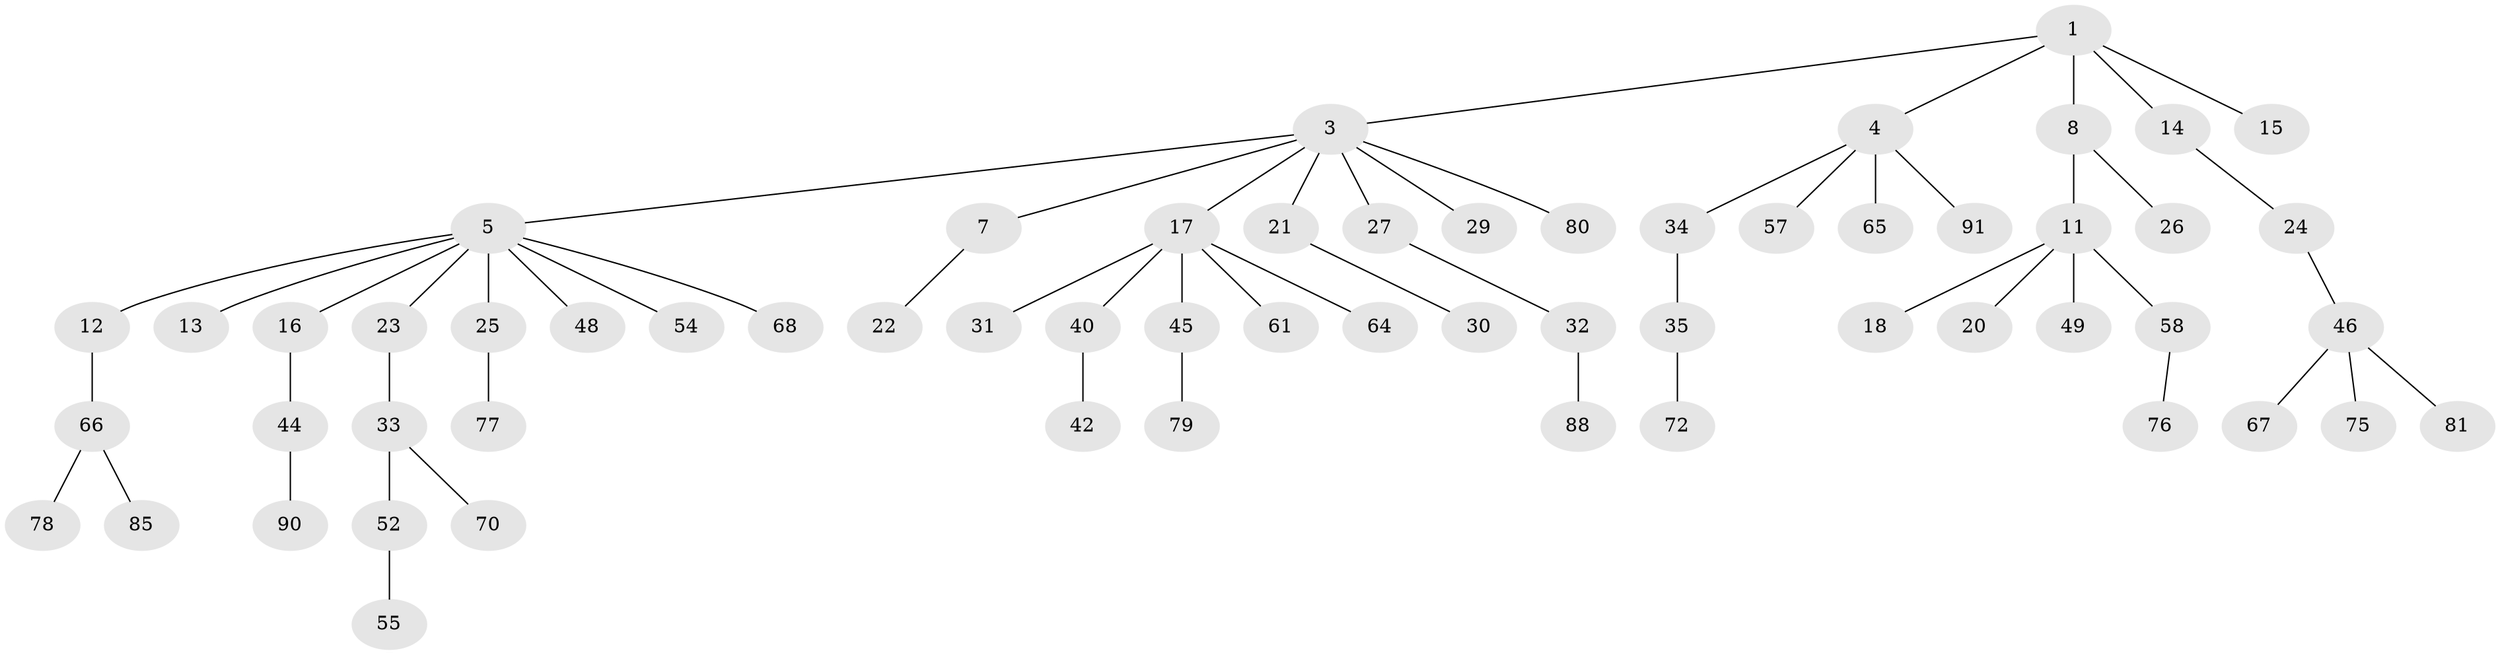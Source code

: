 // Generated by graph-tools (version 1.1) at 2025/24/03/03/25 07:24:07]
// undirected, 60 vertices, 59 edges
graph export_dot {
graph [start="1"]
  node [color=gray90,style=filled];
  1 [super="+2"];
  3 [super="+6"];
  4 [super="+9"];
  5 [super="+36"];
  7 [super="+82"];
  8 [super="+10"];
  11 [super="+59"];
  12 [super="+84"];
  13 [super="+19"];
  14;
  15;
  16 [super="+62"];
  17 [super="+43"];
  18;
  20;
  21 [super="+51"];
  22 [super="+28"];
  23 [super="+87"];
  24 [super="+56"];
  25 [super="+38"];
  26 [super="+37"];
  27 [super="+53"];
  29 [super="+41"];
  30 [super="+50"];
  31;
  32 [super="+63"];
  33 [super="+39"];
  34 [super="+73"];
  35 [super="+86"];
  40 [super="+89"];
  42;
  44;
  45 [super="+47"];
  46 [super="+74"];
  48;
  49;
  52;
  54;
  55 [super="+60"];
  57;
  58 [super="+71"];
  61;
  64 [super="+83"];
  65;
  66 [super="+69"];
  67;
  68;
  70;
  72;
  75;
  76;
  77;
  78;
  79;
  80;
  81;
  85;
  88;
  90;
  91;
  1 -- 8;
  1 -- 15;
  1 -- 3;
  1 -- 4;
  1 -- 14;
  3 -- 5;
  3 -- 80;
  3 -- 17;
  3 -- 21;
  3 -- 7;
  3 -- 27;
  3 -- 29;
  4 -- 57;
  4 -- 65;
  4 -- 34;
  4 -- 91;
  5 -- 12;
  5 -- 13;
  5 -- 16;
  5 -- 23;
  5 -- 25;
  5 -- 48;
  5 -- 54;
  5 -- 68;
  7 -- 22;
  8 -- 26;
  8 -- 11;
  11 -- 18;
  11 -- 20;
  11 -- 49;
  11 -- 58;
  12 -- 66;
  14 -- 24;
  16 -- 44;
  17 -- 31;
  17 -- 40;
  17 -- 64;
  17 -- 45;
  17 -- 61;
  21 -- 30;
  23 -- 33;
  24 -- 46;
  25 -- 77;
  27 -- 32;
  32 -- 88;
  33 -- 52;
  33 -- 70;
  34 -- 35;
  35 -- 72;
  40 -- 42;
  44 -- 90;
  45 -- 79;
  46 -- 67;
  46 -- 75;
  46 -- 81;
  52 -- 55;
  58 -- 76;
  66 -- 78;
  66 -- 85;
}
